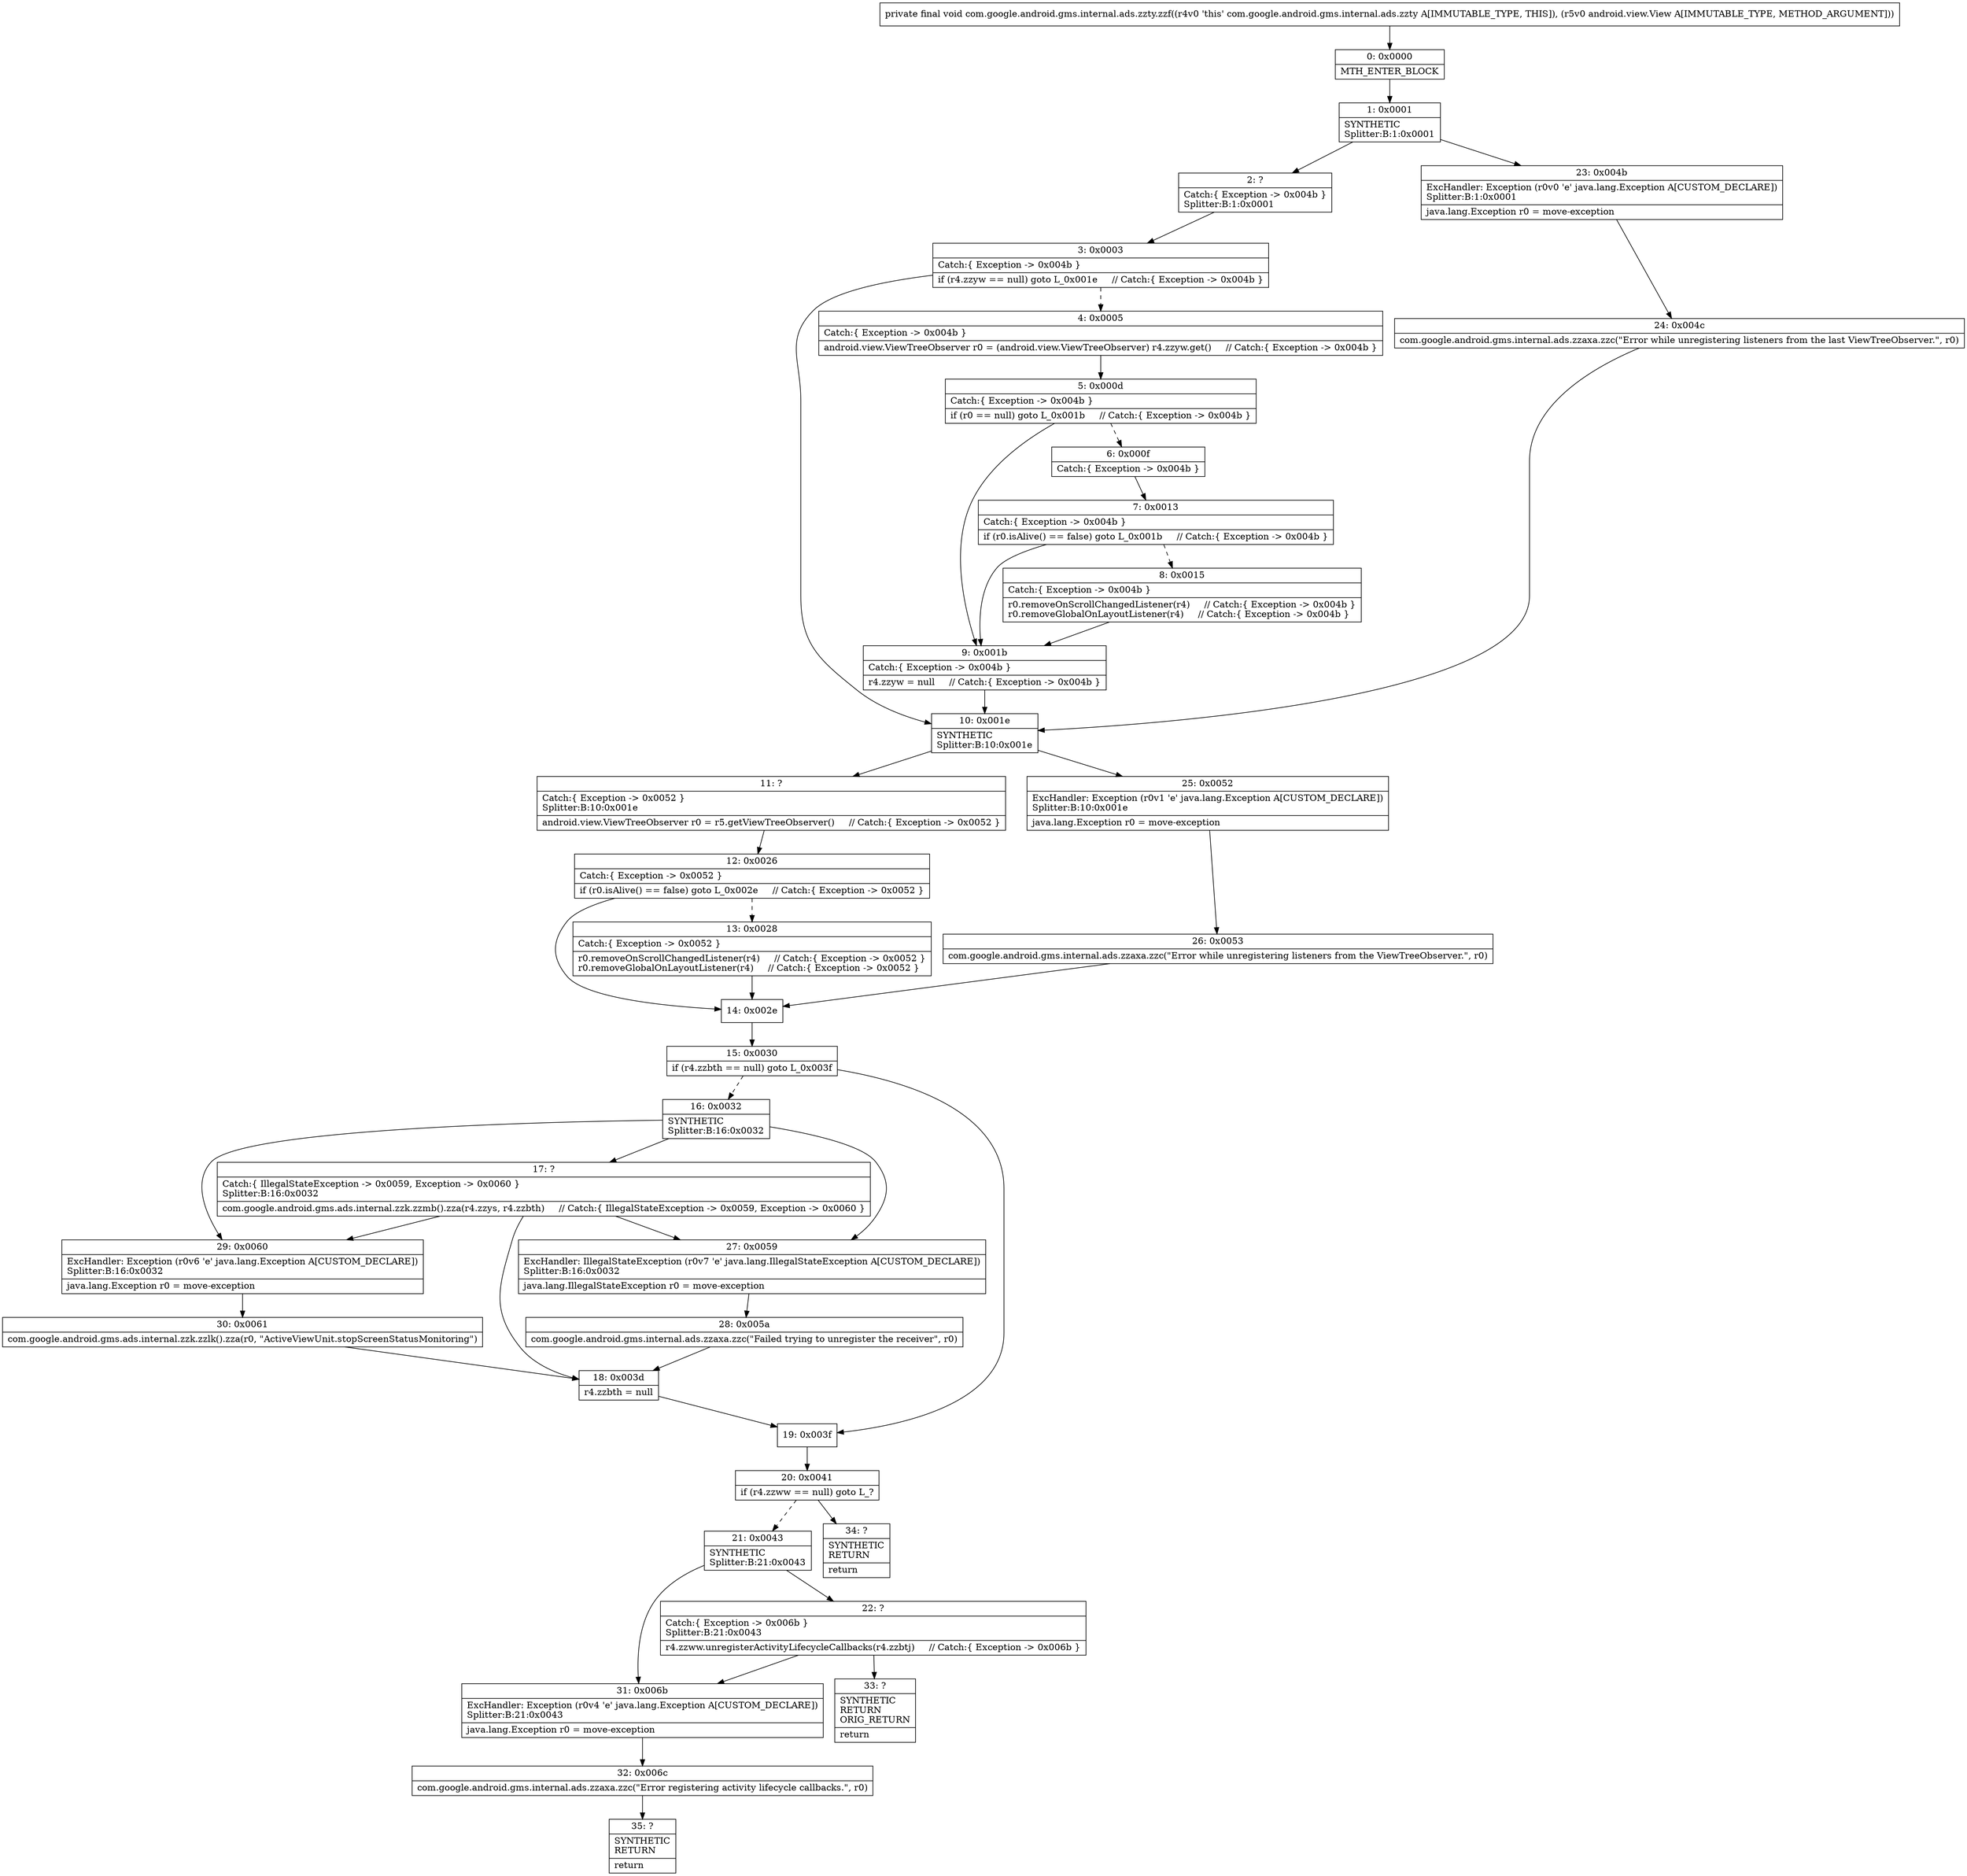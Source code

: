 digraph "CFG forcom.google.android.gms.internal.ads.zzty.zzf(Landroid\/view\/View;)V" {
Node_0 [shape=record,label="{0\:\ 0x0000|MTH_ENTER_BLOCK\l}"];
Node_1 [shape=record,label="{1\:\ 0x0001|SYNTHETIC\lSplitter:B:1:0x0001\l}"];
Node_2 [shape=record,label="{2\:\ ?|Catch:\{ Exception \-\> 0x004b \}\lSplitter:B:1:0x0001\l}"];
Node_3 [shape=record,label="{3\:\ 0x0003|Catch:\{ Exception \-\> 0x004b \}\l|if (r4.zzyw == null) goto L_0x001e     \/\/ Catch:\{ Exception \-\> 0x004b \}\l}"];
Node_4 [shape=record,label="{4\:\ 0x0005|Catch:\{ Exception \-\> 0x004b \}\l|android.view.ViewTreeObserver r0 = (android.view.ViewTreeObserver) r4.zzyw.get()     \/\/ Catch:\{ Exception \-\> 0x004b \}\l}"];
Node_5 [shape=record,label="{5\:\ 0x000d|Catch:\{ Exception \-\> 0x004b \}\l|if (r0 == null) goto L_0x001b     \/\/ Catch:\{ Exception \-\> 0x004b \}\l}"];
Node_6 [shape=record,label="{6\:\ 0x000f|Catch:\{ Exception \-\> 0x004b \}\l}"];
Node_7 [shape=record,label="{7\:\ 0x0013|Catch:\{ Exception \-\> 0x004b \}\l|if (r0.isAlive() == false) goto L_0x001b     \/\/ Catch:\{ Exception \-\> 0x004b \}\l}"];
Node_8 [shape=record,label="{8\:\ 0x0015|Catch:\{ Exception \-\> 0x004b \}\l|r0.removeOnScrollChangedListener(r4)     \/\/ Catch:\{ Exception \-\> 0x004b \}\lr0.removeGlobalOnLayoutListener(r4)     \/\/ Catch:\{ Exception \-\> 0x004b \}\l}"];
Node_9 [shape=record,label="{9\:\ 0x001b|Catch:\{ Exception \-\> 0x004b \}\l|r4.zzyw = null     \/\/ Catch:\{ Exception \-\> 0x004b \}\l}"];
Node_10 [shape=record,label="{10\:\ 0x001e|SYNTHETIC\lSplitter:B:10:0x001e\l}"];
Node_11 [shape=record,label="{11\:\ ?|Catch:\{ Exception \-\> 0x0052 \}\lSplitter:B:10:0x001e\l|android.view.ViewTreeObserver r0 = r5.getViewTreeObserver()     \/\/ Catch:\{ Exception \-\> 0x0052 \}\l}"];
Node_12 [shape=record,label="{12\:\ 0x0026|Catch:\{ Exception \-\> 0x0052 \}\l|if (r0.isAlive() == false) goto L_0x002e     \/\/ Catch:\{ Exception \-\> 0x0052 \}\l}"];
Node_13 [shape=record,label="{13\:\ 0x0028|Catch:\{ Exception \-\> 0x0052 \}\l|r0.removeOnScrollChangedListener(r4)     \/\/ Catch:\{ Exception \-\> 0x0052 \}\lr0.removeGlobalOnLayoutListener(r4)     \/\/ Catch:\{ Exception \-\> 0x0052 \}\l}"];
Node_14 [shape=record,label="{14\:\ 0x002e}"];
Node_15 [shape=record,label="{15\:\ 0x0030|if (r4.zzbth == null) goto L_0x003f\l}"];
Node_16 [shape=record,label="{16\:\ 0x0032|SYNTHETIC\lSplitter:B:16:0x0032\l}"];
Node_17 [shape=record,label="{17\:\ ?|Catch:\{ IllegalStateException \-\> 0x0059, Exception \-\> 0x0060 \}\lSplitter:B:16:0x0032\l|com.google.android.gms.ads.internal.zzk.zzmb().zza(r4.zzys, r4.zzbth)     \/\/ Catch:\{ IllegalStateException \-\> 0x0059, Exception \-\> 0x0060 \}\l}"];
Node_18 [shape=record,label="{18\:\ 0x003d|r4.zzbth = null\l}"];
Node_19 [shape=record,label="{19\:\ 0x003f}"];
Node_20 [shape=record,label="{20\:\ 0x0041|if (r4.zzww == null) goto L_?\l}"];
Node_21 [shape=record,label="{21\:\ 0x0043|SYNTHETIC\lSplitter:B:21:0x0043\l}"];
Node_22 [shape=record,label="{22\:\ ?|Catch:\{ Exception \-\> 0x006b \}\lSplitter:B:21:0x0043\l|r4.zzww.unregisterActivityLifecycleCallbacks(r4.zzbtj)     \/\/ Catch:\{ Exception \-\> 0x006b \}\l}"];
Node_23 [shape=record,label="{23\:\ 0x004b|ExcHandler: Exception (r0v0 'e' java.lang.Exception A[CUSTOM_DECLARE])\lSplitter:B:1:0x0001\l|java.lang.Exception r0 = move\-exception\l}"];
Node_24 [shape=record,label="{24\:\ 0x004c|com.google.android.gms.internal.ads.zzaxa.zzc(\"Error while unregistering listeners from the last ViewTreeObserver.\", r0)\l}"];
Node_25 [shape=record,label="{25\:\ 0x0052|ExcHandler: Exception (r0v1 'e' java.lang.Exception A[CUSTOM_DECLARE])\lSplitter:B:10:0x001e\l|java.lang.Exception r0 = move\-exception\l}"];
Node_26 [shape=record,label="{26\:\ 0x0053|com.google.android.gms.internal.ads.zzaxa.zzc(\"Error while unregistering listeners from the ViewTreeObserver.\", r0)\l}"];
Node_27 [shape=record,label="{27\:\ 0x0059|ExcHandler: IllegalStateException (r0v7 'e' java.lang.IllegalStateException A[CUSTOM_DECLARE])\lSplitter:B:16:0x0032\l|java.lang.IllegalStateException r0 = move\-exception\l}"];
Node_28 [shape=record,label="{28\:\ 0x005a|com.google.android.gms.internal.ads.zzaxa.zzc(\"Failed trying to unregister the receiver\", r0)\l}"];
Node_29 [shape=record,label="{29\:\ 0x0060|ExcHandler: Exception (r0v6 'e' java.lang.Exception A[CUSTOM_DECLARE])\lSplitter:B:16:0x0032\l|java.lang.Exception r0 = move\-exception\l}"];
Node_30 [shape=record,label="{30\:\ 0x0061|com.google.android.gms.ads.internal.zzk.zzlk().zza(r0, \"ActiveViewUnit.stopScreenStatusMonitoring\")\l}"];
Node_31 [shape=record,label="{31\:\ 0x006b|ExcHandler: Exception (r0v4 'e' java.lang.Exception A[CUSTOM_DECLARE])\lSplitter:B:21:0x0043\l|java.lang.Exception r0 = move\-exception\l}"];
Node_32 [shape=record,label="{32\:\ 0x006c|com.google.android.gms.internal.ads.zzaxa.zzc(\"Error registering activity lifecycle callbacks.\", r0)\l}"];
Node_33 [shape=record,label="{33\:\ ?|SYNTHETIC\lRETURN\lORIG_RETURN\l|return\l}"];
Node_34 [shape=record,label="{34\:\ ?|SYNTHETIC\lRETURN\l|return\l}"];
Node_35 [shape=record,label="{35\:\ ?|SYNTHETIC\lRETURN\l|return\l}"];
MethodNode[shape=record,label="{private final void com.google.android.gms.internal.ads.zzty.zzf((r4v0 'this' com.google.android.gms.internal.ads.zzty A[IMMUTABLE_TYPE, THIS]), (r5v0 android.view.View A[IMMUTABLE_TYPE, METHOD_ARGUMENT])) }"];
MethodNode -> Node_0;
Node_0 -> Node_1;
Node_1 -> Node_2;
Node_1 -> Node_23;
Node_2 -> Node_3;
Node_3 -> Node_4[style=dashed];
Node_3 -> Node_10;
Node_4 -> Node_5;
Node_5 -> Node_6[style=dashed];
Node_5 -> Node_9;
Node_6 -> Node_7;
Node_7 -> Node_8[style=dashed];
Node_7 -> Node_9;
Node_8 -> Node_9;
Node_9 -> Node_10;
Node_10 -> Node_11;
Node_10 -> Node_25;
Node_11 -> Node_12;
Node_12 -> Node_13[style=dashed];
Node_12 -> Node_14;
Node_13 -> Node_14;
Node_14 -> Node_15;
Node_15 -> Node_16[style=dashed];
Node_15 -> Node_19;
Node_16 -> Node_17;
Node_16 -> Node_27;
Node_16 -> Node_29;
Node_17 -> Node_18;
Node_17 -> Node_27;
Node_17 -> Node_29;
Node_18 -> Node_19;
Node_19 -> Node_20;
Node_20 -> Node_21[style=dashed];
Node_20 -> Node_34;
Node_21 -> Node_22;
Node_21 -> Node_31;
Node_22 -> Node_31;
Node_22 -> Node_33;
Node_23 -> Node_24;
Node_24 -> Node_10;
Node_25 -> Node_26;
Node_26 -> Node_14;
Node_27 -> Node_28;
Node_28 -> Node_18;
Node_29 -> Node_30;
Node_30 -> Node_18;
Node_31 -> Node_32;
Node_32 -> Node_35;
}

